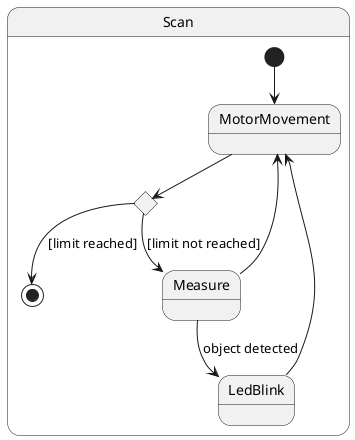 @startuml scanner

state Scan {
    [*] --> MotorMovement
    
    state CurrentAngle <<choice>>
    MotorMovement --> CurrentAngle

    CurrentAngle --> Measure : [limit not reached]
    CurrentAngle --> [*] : [limit reached]

    Measure --> LedBlink : object detected
    Measure --> MotorMovement

    LedBlink --> MotorMovement
}

@enduml